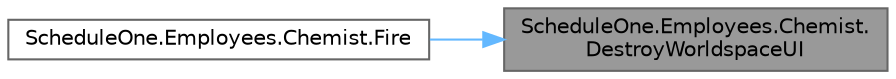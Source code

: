 digraph "ScheduleOne.Employees.Chemist.DestroyWorldspaceUI"
{
 // LATEX_PDF_SIZE
  bgcolor="transparent";
  edge [fontname=Helvetica,fontsize=10,labelfontname=Helvetica,labelfontsize=10];
  node [fontname=Helvetica,fontsize=10,shape=box,height=0.2,width=0.4];
  rankdir="RL";
  Node1 [id="Node000001",label="ScheduleOne.Employees.Chemist.\lDestroyWorldspaceUI",height=0.2,width=0.4,color="gray40", fillcolor="grey60", style="filled", fontcolor="black",tooltip=" "];
  Node1 -> Node2 [id="edge1_Node000001_Node000002",dir="back",color="steelblue1",style="solid",tooltip=" "];
  Node2 [id="Node000002",label="ScheduleOne.Employees.Chemist.Fire",height=0.2,width=0.4,color="grey40", fillcolor="white", style="filled",URL="$class_schedule_one_1_1_employees_1_1_chemist.html#af4c121f5409fd1ec97bc2ec064647f7e",tooltip=" "];
}
